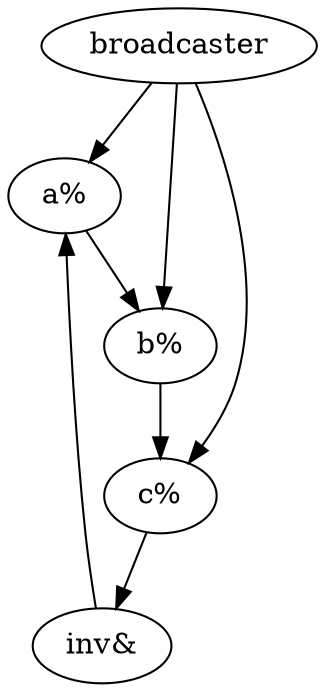 digraph aoc {
	"broadcaster" -> "a%", "b%", "c%";
	"a%" -> "b%";
	"b%" -> "c%";
	"c%" -> "inv&";
	"inv&" -> "a%";
}
